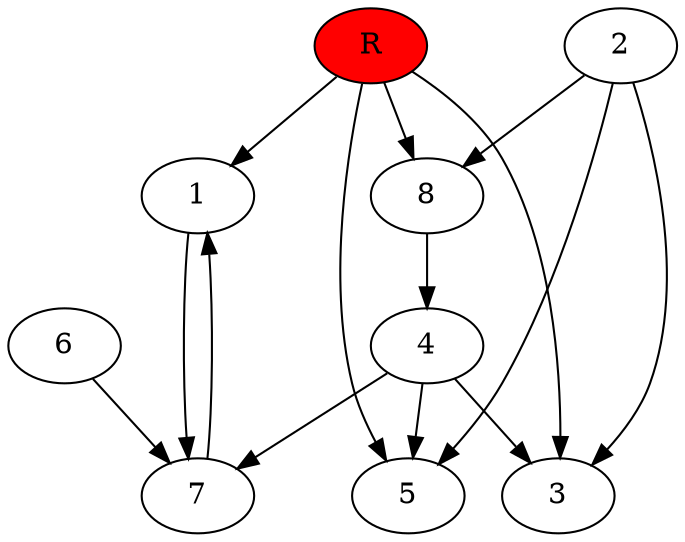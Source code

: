 digraph prb5926 {
	1
	2
	3
	4
	5
	6
	7
	8
	R [fillcolor="#ff0000" style=filled]
	1 -> 7
	2 -> 3
	2 -> 5
	2 -> 8
	4 -> 3
	4 -> 5
	4 -> 7
	6 -> 7
	7 -> 1
	8 -> 4
	R -> 1
	R -> 3
	R -> 5
	R -> 8
}
